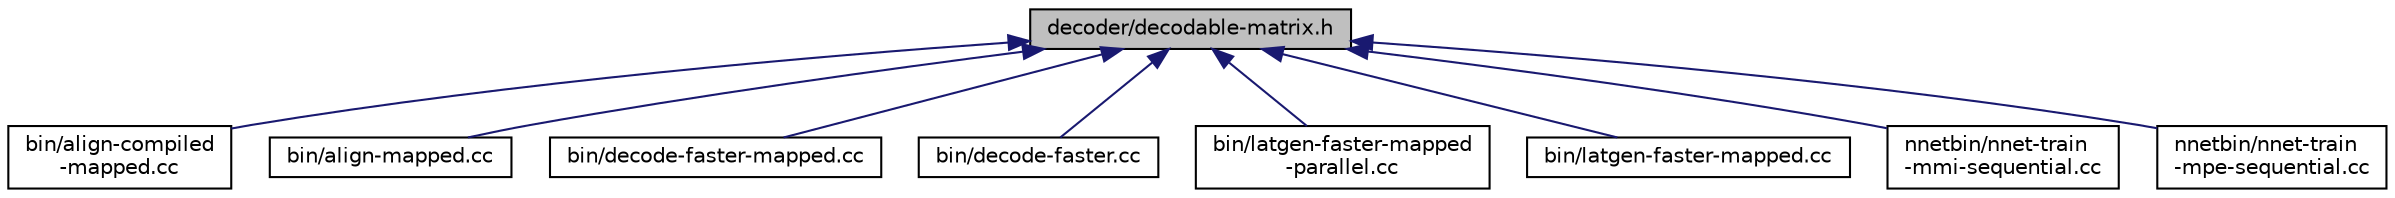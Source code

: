 digraph "decoder/decodable-matrix.h"
{
  edge [fontname="Helvetica",fontsize="10",labelfontname="Helvetica",labelfontsize="10"];
  node [fontname="Helvetica",fontsize="10",shape=record];
  Node60 [label="decoder/decodable-matrix.h",height=0.2,width=0.4,color="black", fillcolor="grey75", style="filled", fontcolor="black"];
  Node60 -> Node61 [dir="back",color="midnightblue",fontsize="10",style="solid",fontname="Helvetica"];
  Node61 [label="bin/align-compiled\l-mapped.cc",height=0.2,width=0.4,color="black", fillcolor="white", style="filled",URL="$align-compiled-mapped_8cc.html"];
  Node60 -> Node62 [dir="back",color="midnightblue",fontsize="10",style="solid",fontname="Helvetica"];
  Node62 [label="bin/align-mapped.cc",height=0.2,width=0.4,color="black", fillcolor="white", style="filled",URL="$align-mapped_8cc.html"];
  Node60 -> Node63 [dir="back",color="midnightblue",fontsize="10",style="solid",fontname="Helvetica"];
  Node63 [label="bin/decode-faster-mapped.cc",height=0.2,width=0.4,color="black", fillcolor="white", style="filled",URL="$decode-faster-mapped_8cc.html"];
  Node60 -> Node64 [dir="back",color="midnightblue",fontsize="10",style="solid",fontname="Helvetica"];
  Node64 [label="bin/decode-faster.cc",height=0.2,width=0.4,color="black", fillcolor="white", style="filled",URL="$decode-faster_8cc.html"];
  Node60 -> Node65 [dir="back",color="midnightblue",fontsize="10",style="solid",fontname="Helvetica"];
  Node65 [label="bin/latgen-faster-mapped\l-parallel.cc",height=0.2,width=0.4,color="black", fillcolor="white", style="filled",URL="$latgen-faster-mapped-parallel_8cc.html"];
  Node60 -> Node66 [dir="back",color="midnightblue",fontsize="10",style="solid",fontname="Helvetica"];
  Node66 [label="bin/latgen-faster-mapped.cc",height=0.2,width=0.4,color="black", fillcolor="white", style="filled",URL="$latgen-faster-mapped_8cc.html"];
  Node60 -> Node67 [dir="back",color="midnightblue",fontsize="10",style="solid",fontname="Helvetica"];
  Node67 [label="nnetbin/nnet-train\l-mmi-sequential.cc",height=0.2,width=0.4,color="black", fillcolor="white", style="filled",URL="$nnet-train-mmi-sequential_8cc.html"];
  Node60 -> Node68 [dir="back",color="midnightblue",fontsize="10",style="solid",fontname="Helvetica"];
  Node68 [label="nnetbin/nnet-train\l-mpe-sequential.cc",height=0.2,width=0.4,color="black", fillcolor="white", style="filled",URL="$nnet-train-mpe-sequential_8cc.html"];
}
